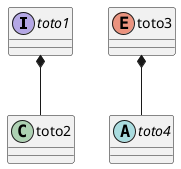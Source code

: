 {
  "sha1": "p9uor6hug791gyu7te972w259twytcv",
  "insertion": {
    "when": "2024-06-04T17:28:40.825Z",
    "user": "plantuml@gmail.com"
  }
}
@startuml
interface toto1
toto1 *-- toto2
enum toto3
abstract class toto4
toto3 *-- toto4
@enduml
